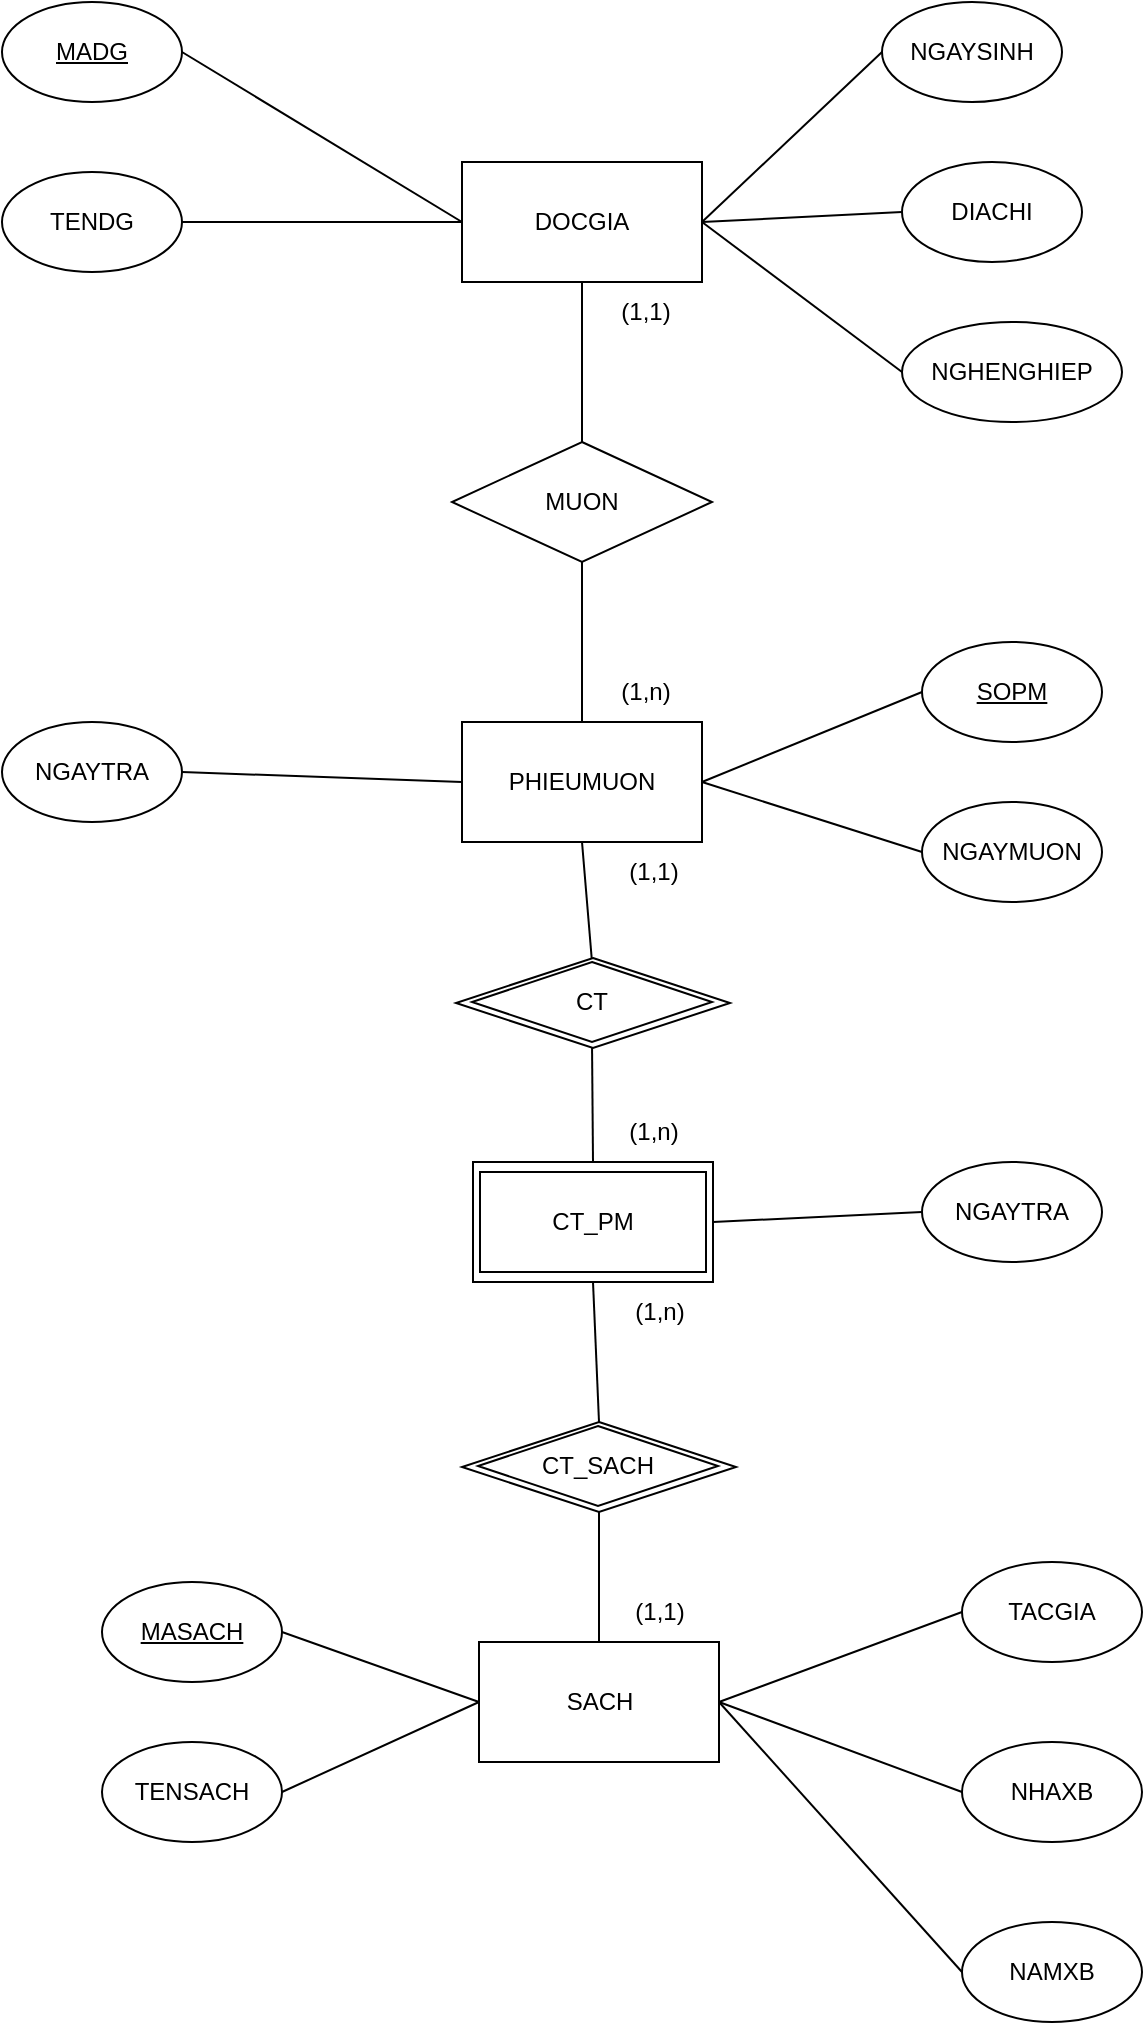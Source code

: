 <mxfile version="20.3.0" type="github"><diagram id="IMQk_pdvkc3aGQcpTAJa" name="Page-1"><mxGraphModel dx="1221" dy="634" grid="1" gridSize="10" guides="1" tooltips="1" connect="1" arrows="1" fold="1" page="1" pageScale="1" pageWidth="850" pageHeight="1100" math="0" shadow="0"><root><mxCell id="0"/><mxCell id="1" parent="0"/><mxCell id="YS41yLdgWgc7lV8SJXKH-1" value="DOCGIA" style="rounded=0;whiteSpace=wrap;html=1;" vertex="1" parent="1"><mxGeometry x="350" y="90" width="120" height="60" as="geometry"/></mxCell><mxCell id="YS41yLdgWgc7lV8SJXKH-2" value="&lt;u&gt;MADG&lt;/u&gt;" style="ellipse;whiteSpace=wrap;html=1;" vertex="1" parent="1"><mxGeometry x="120" y="10" width="90" height="50" as="geometry"/></mxCell><mxCell id="YS41yLdgWgc7lV8SJXKH-3" value="TENDG" style="ellipse;whiteSpace=wrap;html=1;" vertex="1" parent="1"><mxGeometry x="120" y="95" width="90" height="50" as="geometry"/></mxCell><mxCell id="YS41yLdgWgc7lV8SJXKH-4" value="NGAYSINH" style="ellipse;whiteSpace=wrap;html=1;" vertex="1" parent="1"><mxGeometry x="560" y="10" width="90" height="50" as="geometry"/></mxCell><mxCell id="YS41yLdgWgc7lV8SJXKH-5" value="DIACHI" style="ellipse;whiteSpace=wrap;html=1;" vertex="1" parent="1"><mxGeometry x="570" y="90" width="90" height="50" as="geometry"/></mxCell><mxCell id="YS41yLdgWgc7lV8SJXKH-6" value="NGHENGHIEP" style="ellipse;whiteSpace=wrap;html=1;" vertex="1" parent="1"><mxGeometry x="570" y="170" width="110" height="50" as="geometry"/></mxCell><mxCell id="YS41yLdgWgc7lV8SJXKH-7" value="" style="endArrow=none;html=1;rounded=0;entryX=0;entryY=0.5;entryDx=0;entryDy=0;exitX=1;exitY=0.5;exitDx=0;exitDy=0;" edge="1" parent="1" source="YS41yLdgWgc7lV8SJXKH-2" target="YS41yLdgWgc7lV8SJXKH-1"><mxGeometry width="50" height="50" relative="1" as="geometry"><mxPoint x="400" y="240" as="sourcePoint"/><mxPoint x="450" y="190" as="targetPoint"/></mxGeometry></mxCell><mxCell id="YS41yLdgWgc7lV8SJXKH-8" value="" style="endArrow=none;html=1;rounded=0;entryX=1;entryY=0.5;entryDx=0;entryDy=0;exitX=0;exitY=0.5;exitDx=0;exitDy=0;" edge="1" parent="1" source="YS41yLdgWgc7lV8SJXKH-1" target="YS41yLdgWgc7lV8SJXKH-3"><mxGeometry width="50" height="50" relative="1" as="geometry"><mxPoint x="220" y="45" as="sourcePoint"/><mxPoint x="360" y="130" as="targetPoint"/></mxGeometry></mxCell><mxCell id="YS41yLdgWgc7lV8SJXKH-9" value="" style="endArrow=none;html=1;rounded=0;entryX=0;entryY=0.5;entryDx=0;entryDy=0;exitX=1;exitY=0.5;exitDx=0;exitDy=0;" edge="1" parent="1" source="YS41yLdgWgc7lV8SJXKH-1" target="YS41yLdgWgc7lV8SJXKH-4"><mxGeometry width="50" height="50" relative="1" as="geometry"><mxPoint x="230" y="55" as="sourcePoint"/><mxPoint x="370" y="140" as="targetPoint"/></mxGeometry></mxCell><mxCell id="YS41yLdgWgc7lV8SJXKH-10" value="" style="endArrow=none;html=1;rounded=0;entryX=0;entryY=0.5;entryDx=0;entryDy=0;exitX=1;exitY=0.5;exitDx=0;exitDy=0;" edge="1" parent="1" source="YS41yLdgWgc7lV8SJXKH-1" target="YS41yLdgWgc7lV8SJXKH-5"><mxGeometry width="50" height="50" relative="1" as="geometry"><mxPoint x="240" y="65" as="sourcePoint"/><mxPoint x="380" y="150" as="targetPoint"/></mxGeometry></mxCell><mxCell id="YS41yLdgWgc7lV8SJXKH-11" value="" style="endArrow=none;html=1;rounded=0;entryX=0;entryY=0.5;entryDx=0;entryDy=0;exitX=1;exitY=0.5;exitDx=0;exitDy=0;" edge="1" parent="1" source="YS41yLdgWgc7lV8SJXKH-1" target="YS41yLdgWgc7lV8SJXKH-6"><mxGeometry width="50" height="50" relative="1" as="geometry"><mxPoint x="250" y="75" as="sourcePoint"/><mxPoint x="390" y="160" as="targetPoint"/></mxGeometry></mxCell><mxCell id="YS41yLdgWgc7lV8SJXKH-12" value="MUON" style="rhombus;whiteSpace=wrap;html=1;" vertex="1" parent="1"><mxGeometry x="345" y="230" width="130" height="60" as="geometry"/></mxCell><mxCell id="YS41yLdgWgc7lV8SJXKH-13" value="" style="endArrow=none;html=1;rounded=0;entryX=0.5;entryY=1;entryDx=0;entryDy=0;exitX=0.5;exitY=0;exitDx=0;exitDy=0;" edge="1" parent="1" source="YS41yLdgWgc7lV8SJXKH-12" target="YS41yLdgWgc7lV8SJXKH-1"><mxGeometry width="50" height="50" relative="1" as="geometry"><mxPoint x="260" y="85" as="sourcePoint"/><mxPoint x="400" y="170" as="targetPoint"/></mxGeometry></mxCell><mxCell id="YS41yLdgWgc7lV8SJXKH-14" value="PHIEUMUON" style="rounded=0;whiteSpace=wrap;html=1;" vertex="1" parent="1"><mxGeometry x="350" y="370" width="120" height="60" as="geometry"/></mxCell><mxCell id="YS41yLdgWgc7lV8SJXKH-15" value="" style="endArrow=none;html=1;rounded=0;entryX=0.5;entryY=0;entryDx=0;entryDy=0;exitX=0.5;exitY=1;exitDx=0;exitDy=0;" edge="1" parent="1" source="YS41yLdgWgc7lV8SJXKH-12" target="YS41yLdgWgc7lV8SJXKH-14"><mxGeometry width="50" height="50" relative="1" as="geometry"><mxPoint x="270" y="95" as="sourcePoint"/><mxPoint x="410" y="180" as="targetPoint"/></mxGeometry></mxCell><mxCell id="YS41yLdgWgc7lV8SJXKH-16" value="NGAYTRA" style="ellipse;whiteSpace=wrap;html=1;" vertex="1" parent="1"><mxGeometry x="120" y="370" width="90" height="50" as="geometry"/></mxCell><mxCell id="YS41yLdgWgc7lV8SJXKH-17" value="&lt;u&gt;SOPM&lt;/u&gt;" style="ellipse;whiteSpace=wrap;html=1;" vertex="1" parent="1"><mxGeometry x="580" y="330" width="90" height="50" as="geometry"/></mxCell><mxCell id="YS41yLdgWgc7lV8SJXKH-18" value="NGAYMUON" style="ellipse;whiteSpace=wrap;html=1;" vertex="1" parent="1"><mxGeometry x="580" y="410" width="90" height="50" as="geometry"/></mxCell><mxCell id="YS41yLdgWgc7lV8SJXKH-21" value="" style="endArrow=none;html=1;rounded=0;entryX=0.5;entryY=1;entryDx=0;entryDy=0;exitX=0.5;exitY=0;exitDx=0;exitDy=0;" edge="1" parent="1" source="YS41yLdgWgc7lV8SJXKH-19" target="YS41yLdgWgc7lV8SJXKH-14"><mxGeometry width="50" height="50" relative="1" as="geometry"><mxPoint x="420" y="300" as="sourcePoint"/><mxPoint x="420" y="380" as="targetPoint"/></mxGeometry></mxCell><mxCell id="YS41yLdgWgc7lV8SJXKH-22" value="" style="endArrow=none;html=1;rounded=0;entryX=0;entryY=0.5;entryDx=0;entryDy=0;exitX=1;exitY=0.5;exitDx=0;exitDy=0;" edge="1" parent="1" source="YS41yLdgWgc7lV8SJXKH-16" target="YS41yLdgWgc7lV8SJXKH-14"><mxGeometry width="50" height="50" relative="1" as="geometry"><mxPoint x="430" y="310" as="sourcePoint"/><mxPoint x="430" y="390" as="targetPoint"/></mxGeometry></mxCell><mxCell id="YS41yLdgWgc7lV8SJXKH-23" value="" style="endArrow=none;html=1;rounded=0;entryX=0;entryY=0.5;entryDx=0;entryDy=0;exitX=1;exitY=0.5;exitDx=0;exitDy=0;" edge="1" parent="1" source="YS41yLdgWgc7lV8SJXKH-14" target="YS41yLdgWgc7lV8SJXKH-17"><mxGeometry width="50" height="50" relative="1" as="geometry"><mxPoint x="440" y="320" as="sourcePoint"/><mxPoint x="440" y="400" as="targetPoint"/></mxGeometry></mxCell><mxCell id="YS41yLdgWgc7lV8SJXKH-24" value="" style="endArrow=none;html=1;rounded=0;exitX=0;exitY=0.5;exitDx=0;exitDy=0;" edge="1" parent="1" source="YS41yLdgWgc7lV8SJXKH-18"><mxGeometry width="50" height="50" relative="1" as="geometry"><mxPoint x="450" y="330" as="sourcePoint"/><mxPoint x="470" y="400" as="targetPoint"/></mxGeometry></mxCell><mxCell id="YS41yLdgWgc7lV8SJXKH-25" value="" style="rounded=0;whiteSpace=wrap;html=1;" vertex="1" parent="1"><mxGeometry x="355.5" y="590" width="120" height="60" as="geometry"/></mxCell><mxCell id="YS41yLdgWgc7lV8SJXKH-26" value="CT_PM" style="rounded=0;whiteSpace=wrap;html=1;" vertex="1" parent="1"><mxGeometry x="359" y="595" width="113" height="50" as="geometry"/></mxCell><mxCell id="YS41yLdgWgc7lV8SJXKH-27" value="" style="endArrow=none;html=1;rounded=0;entryX=0.5;entryY=0;entryDx=0;entryDy=0;exitX=0.5;exitY=1;exitDx=0;exitDy=0;" edge="1" parent="1" source="YS41yLdgWgc7lV8SJXKH-19" target="YS41yLdgWgc7lV8SJXKH-25"><mxGeometry width="50" height="50" relative="1" as="geometry"><mxPoint x="425" y="500" as="sourcePoint"/><mxPoint x="420" y="440" as="targetPoint"/></mxGeometry></mxCell><mxCell id="YS41yLdgWgc7lV8SJXKH-28" value="NGAYTRA" style="ellipse;whiteSpace=wrap;html=1;" vertex="1" parent="1"><mxGeometry x="580" y="590" width="90" height="50" as="geometry"/></mxCell><mxCell id="YS41yLdgWgc7lV8SJXKH-29" value="" style="endArrow=none;html=1;rounded=0;exitX=0;exitY=0.5;exitDx=0;exitDy=0;entryX=1;entryY=0.5;entryDx=0;entryDy=0;" edge="1" parent="1" source="YS41yLdgWgc7lV8SJXKH-28" target="YS41yLdgWgc7lV8SJXKH-25"><mxGeometry width="50" height="50" relative="1" as="geometry"><mxPoint x="590" y="445" as="sourcePoint"/><mxPoint x="480" y="410" as="targetPoint"/></mxGeometry></mxCell><mxCell id="YS41yLdgWgc7lV8SJXKH-32" value="" style="group" vertex="1" connectable="0" parent="1"><mxGeometry x="347" y="488" width="137" height="45" as="geometry"/></mxCell><mxCell id="YS41yLdgWgc7lV8SJXKH-20" value="" style="rhombus;whiteSpace=wrap;html=1;" vertex="1" parent="YS41yLdgWgc7lV8SJXKH-32"><mxGeometry width="137" height="45" as="geometry"/></mxCell><mxCell id="YS41yLdgWgc7lV8SJXKH-19" value="CT" style="rhombus;whiteSpace=wrap;html=1;" vertex="1" parent="YS41yLdgWgc7lV8SJXKH-32"><mxGeometry x="8" y="2" width="120" height="40" as="geometry"/></mxCell><mxCell id="YS41yLdgWgc7lV8SJXKH-33" value="" style="group" vertex="1" connectable="0" parent="1"><mxGeometry x="350" y="720" width="137" height="45" as="geometry"/></mxCell><mxCell id="YS41yLdgWgc7lV8SJXKH-34" value="" style="rhombus;whiteSpace=wrap;html=1;" vertex="1" parent="YS41yLdgWgc7lV8SJXKH-33"><mxGeometry width="137" height="45" as="geometry"/></mxCell><mxCell id="YS41yLdgWgc7lV8SJXKH-35" value="CT_SACH" style="rhombus;whiteSpace=wrap;html=1;" vertex="1" parent="YS41yLdgWgc7lV8SJXKH-33"><mxGeometry x="8" y="2" width="120" height="40" as="geometry"/></mxCell><mxCell id="YS41yLdgWgc7lV8SJXKH-36" value="" style="endArrow=none;html=1;rounded=0;entryX=0.5;entryY=1;entryDx=0;entryDy=0;exitX=0.5;exitY=0;exitDx=0;exitDy=0;" edge="1" parent="1" source="YS41yLdgWgc7lV8SJXKH-34" target="YS41yLdgWgc7lV8SJXKH-25"><mxGeometry width="50" height="50" relative="1" as="geometry"><mxPoint x="425" y="540" as="sourcePoint"/><mxPoint x="425.5" y="600.0" as="targetPoint"/></mxGeometry></mxCell><mxCell id="YS41yLdgWgc7lV8SJXKH-37" value="SACH" style="rounded=0;whiteSpace=wrap;html=1;" vertex="1" parent="1"><mxGeometry x="358.5" y="830" width="120" height="60" as="geometry"/></mxCell><mxCell id="YS41yLdgWgc7lV8SJXKH-38" value="&lt;u&gt;MASACH&lt;span style=&quot;color: rgba(0, 0, 0, 0); font-family: monospace; font-size: 0px; text-align: start;&quot;&gt;%3CmxGraphModel%3E%3Croot%3E%3CmxCell%20id%3D%220%22%2F%3E%3CmxCell%20id%3D%221%22%20parent%3D%220%22%2F%3E%3CmxCell%20id%3D%222%22%20value%3D%22NGAYTRA%22%20style%3D%22ellipse%3BwhiteSpace%3Dwrap%3Bhtml%3D1%3B%22%20vertex%3D%221%22%20parent%3D%221%22%3E%3CmxGeometry%20x%3D%22580%22%20y%3D%22590%22%20width%3D%2290%22%20height%3D%2250%22%20as%3D%22geometry%22%2F%3E%3C%2FmxCell%3E%3C%2Froot%3E%3C%2FmxGraphModel%3E&lt;/span&gt;&lt;/u&gt;" style="ellipse;whiteSpace=wrap;html=1;" vertex="1" parent="1"><mxGeometry x="170" y="800" width="90" height="50" as="geometry"/></mxCell><mxCell id="YS41yLdgWgc7lV8SJXKH-39" value="TENSACH" style="ellipse;whiteSpace=wrap;html=1;" vertex="1" parent="1"><mxGeometry x="170" y="880" width="90" height="50" as="geometry"/></mxCell><mxCell id="YS41yLdgWgc7lV8SJXKH-40" value="TACGIA" style="ellipse;whiteSpace=wrap;html=1;" vertex="1" parent="1"><mxGeometry x="600" y="790" width="90" height="50" as="geometry"/></mxCell><mxCell id="YS41yLdgWgc7lV8SJXKH-41" value="NHAXB" style="ellipse;whiteSpace=wrap;html=1;" vertex="1" parent="1"><mxGeometry x="600" y="880" width="90" height="50" as="geometry"/></mxCell><mxCell id="YS41yLdgWgc7lV8SJXKH-42" value="NAMXB" style="ellipse;whiteSpace=wrap;html=1;" vertex="1" parent="1"><mxGeometry x="600" y="970" width="90" height="50" as="geometry"/></mxCell><mxCell id="YS41yLdgWgc7lV8SJXKH-43" value="" style="endArrow=none;html=1;rounded=0;exitX=0.5;exitY=0;exitDx=0;exitDy=0;entryX=0.5;entryY=1;entryDx=0;entryDy=0;" edge="1" parent="1" source="YS41yLdgWgc7lV8SJXKH-37" target="YS41yLdgWgc7lV8SJXKH-34"><mxGeometry width="50" height="50" relative="1" as="geometry"><mxPoint x="590" y="625.0" as="sourcePoint"/><mxPoint x="485.5" y="630.0" as="targetPoint"/></mxGeometry></mxCell><mxCell id="YS41yLdgWgc7lV8SJXKH-44" value="" style="endArrow=none;html=1;rounded=0;exitX=0;exitY=0.5;exitDx=0;exitDy=0;entryX=1;entryY=0.5;entryDx=0;entryDy=0;" edge="1" parent="1" source="YS41yLdgWgc7lV8SJXKH-40" target="YS41yLdgWgc7lV8SJXKH-37"><mxGeometry width="50" height="50" relative="1" as="geometry"><mxPoint x="600" y="635.0" as="sourcePoint"/><mxPoint x="495.5" y="640.0" as="targetPoint"/></mxGeometry></mxCell><mxCell id="YS41yLdgWgc7lV8SJXKH-45" value="" style="endArrow=none;html=1;rounded=0;exitX=0;exitY=0.5;exitDx=0;exitDy=0;entryX=1;entryY=0.5;entryDx=0;entryDy=0;" edge="1" parent="1" source="YS41yLdgWgc7lV8SJXKH-37" target="YS41yLdgWgc7lV8SJXKH-38"><mxGeometry width="50" height="50" relative="1" as="geometry"><mxPoint x="610" y="645.0" as="sourcePoint"/><mxPoint x="480" y="620" as="targetPoint"/></mxGeometry></mxCell><mxCell id="YS41yLdgWgc7lV8SJXKH-46" value="" style="endArrow=none;html=1;rounded=0;exitX=0;exitY=0.5;exitDx=0;exitDy=0;entryX=1;entryY=0.5;entryDx=0;entryDy=0;" edge="1" parent="1" source="YS41yLdgWgc7lV8SJXKH-41" target="YS41yLdgWgc7lV8SJXKH-37"><mxGeometry width="50" height="50" relative="1" as="geometry"><mxPoint x="610" y="645.0" as="sourcePoint"/><mxPoint x="505.5" y="650.0" as="targetPoint"/></mxGeometry></mxCell><mxCell id="YS41yLdgWgc7lV8SJXKH-47" value="" style="endArrow=none;html=1;rounded=0;exitX=1;exitY=0.5;exitDx=0;exitDy=0;entryX=0;entryY=0.5;entryDx=0;entryDy=0;" edge="1" parent="1" source="YS41yLdgWgc7lV8SJXKH-37" target="YS41yLdgWgc7lV8SJXKH-42"><mxGeometry width="50" height="50" relative="1" as="geometry"><mxPoint x="620" y="655.0" as="sourcePoint"/><mxPoint x="590" y="990" as="targetPoint"/></mxGeometry></mxCell><mxCell id="YS41yLdgWgc7lV8SJXKH-48" value="" style="endArrow=none;html=1;rounded=0;exitX=1;exitY=0.5;exitDx=0;exitDy=0;entryX=0;entryY=0.5;entryDx=0;entryDy=0;" edge="1" parent="1" source="YS41yLdgWgc7lV8SJXKH-39" target="YS41yLdgWgc7lV8SJXKH-37"><mxGeometry width="50" height="50" relative="1" as="geometry"><mxPoint x="630" y="665.0" as="sourcePoint"/><mxPoint x="525.5" y="670.0" as="targetPoint"/></mxGeometry></mxCell><mxCell id="YS41yLdgWgc7lV8SJXKH-53" value="(1,n)" style="text;html=1;strokeColor=none;fillColor=none;align=center;verticalAlign=middle;whiteSpace=wrap;rounded=0;" vertex="1" parent="1"><mxGeometry x="412" y="340" width="60" height="30" as="geometry"/></mxCell><mxCell id="YS41yLdgWgc7lV8SJXKH-54" value="(1,1)" style="text;html=1;strokeColor=none;fillColor=none;align=center;verticalAlign=middle;whiteSpace=wrap;rounded=0;" vertex="1" parent="1"><mxGeometry x="412" y="150" width="60" height="30" as="geometry"/></mxCell><mxCell id="YS41yLdgWgc7lV8SJXKH-55" value="(1,n)" style="text;html=1;strokeColor=none;fillColor=none;align=center;verticalAlign=middle;whiteSpace=wrap;rounded=0;" vertex="1" parent="1"><mxGeometry x="415.5" y="560" width="60" height="30" as="geometry"/></mxCell><mxCell id="YS41yLdgWgc7lV8SJXKH-56" value="(1,1)" style="text;html=1;strokeColor=none;fillColor=none;align=center;verticalAlign=middle;whiteSpace=wrap;rounded=0;" vertex="1" parent="1"><mxGeometry x="415.5" y="430" width="60" height="30" as="geometry"/></mxCell><mxCell id="YS41yLdgWgc7lV8SJXKH-57" value="(1,1)" style="text;html=1;strokeColor=none;fillColor=none;align=center;verticalAlign=middle;whiteSpace=wrap;rounded=0;" vertex="1" parent="1"><mxGeometry x="418.5" y="800" width="60" height="30" as="geometry"/></mxCell><mxCell id="YS41yLdgWgc7lV8SJXKH-58" value="(1,n)" style="text;html=1;strokeColor=none;fillColor=none;align=center;verticalAlign=middle;whiteSpace=wrap;rounded=0;" vertex="1" parent="1"><mxGeometry x="418.5" y="650" width="60" height="30" as="geometry"/></mxCell></root></mxGraphModel></diagram></mxfile>